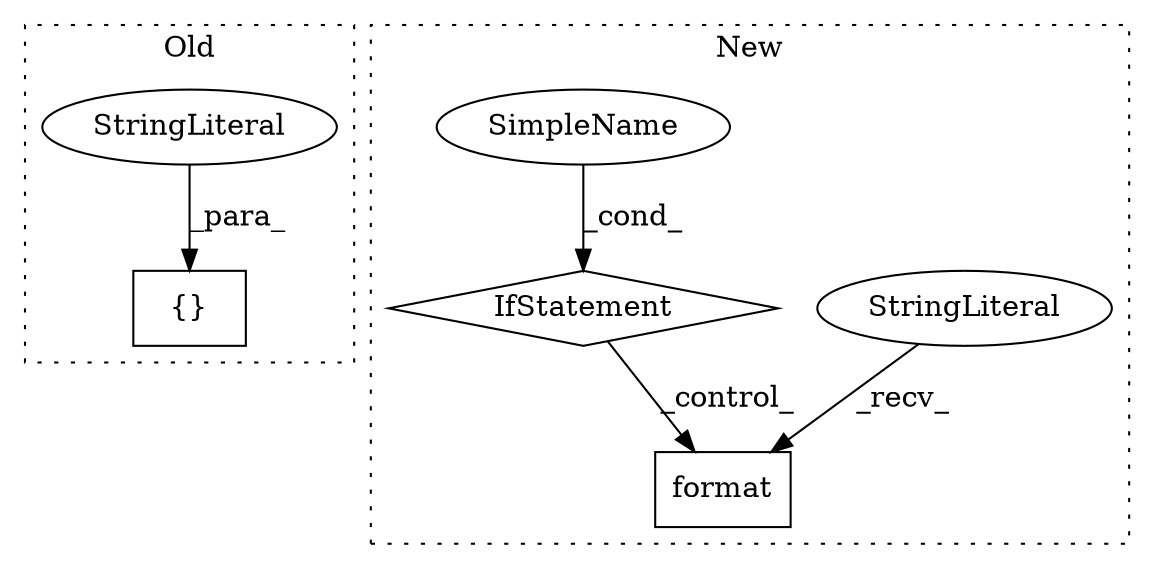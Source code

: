 digraph G {
subgraph cluster0 {
1 [label="{}" a="4" s="2610,2718" l="1,1" shape="box"];
4 [label="StringLiteral" a="45" s="2631" l="7" shape="ellipse"];
label = "Old";
style="dotted";
}
subgraph cluster1 {
2 [label="format" a="32" s="3196,3234" l="7,1" shape="box"];
3 [label="StringLiteral" a="45" s="3147" l="48" shape="ellipse"];
5 [label="IfStatement" a="25" s="2790,2820" l="4,2" shape="diamond"];
6 [label="SimpleName" a="42" s="" l="" shape="ellipse"];
label = "New";
style="dotted";
}
3 -> 2 [label="_recv_"];
4 -> 1 [label="_para_"];
5 -> 2 [label="_control_"];
6 -> 5 [label="_cond_"];
}